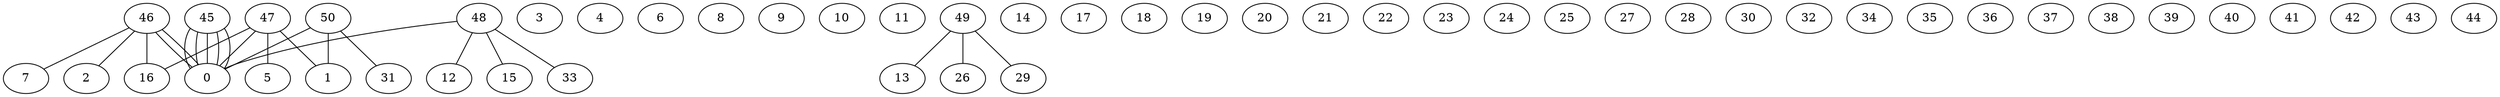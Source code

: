 graph G {
0;
1;
2;
3;
4;
5;
6;
7;
8;
9;
10;
11;
12;
13;
14;
15;
16;
17;
18;
19;
20;
21;
22;
23;
24;
25;
26;
27;
28;
29;
30;
31;
32;
33;
34;
35;
36;
37;
38;
39;
40;
41;
42;
43;
44;
45;
46;
47;
48;
49;
50;
50--0 ;
50--31 ;
50--1 ;
49--26 ;
49--29 ;
49--13 ;
48--12 ;
48--33 ;
48--15 ;
48--0 ;
47--5 ;
47--16 ;
47--1 ;
47--0 ;
46--2 ;
46--16 ;
46--0 ;
46--7 ;
46--0 ;
45--0 ;
45--0 ;
45--0 ;
45--0 ;
45--0 ;
}
